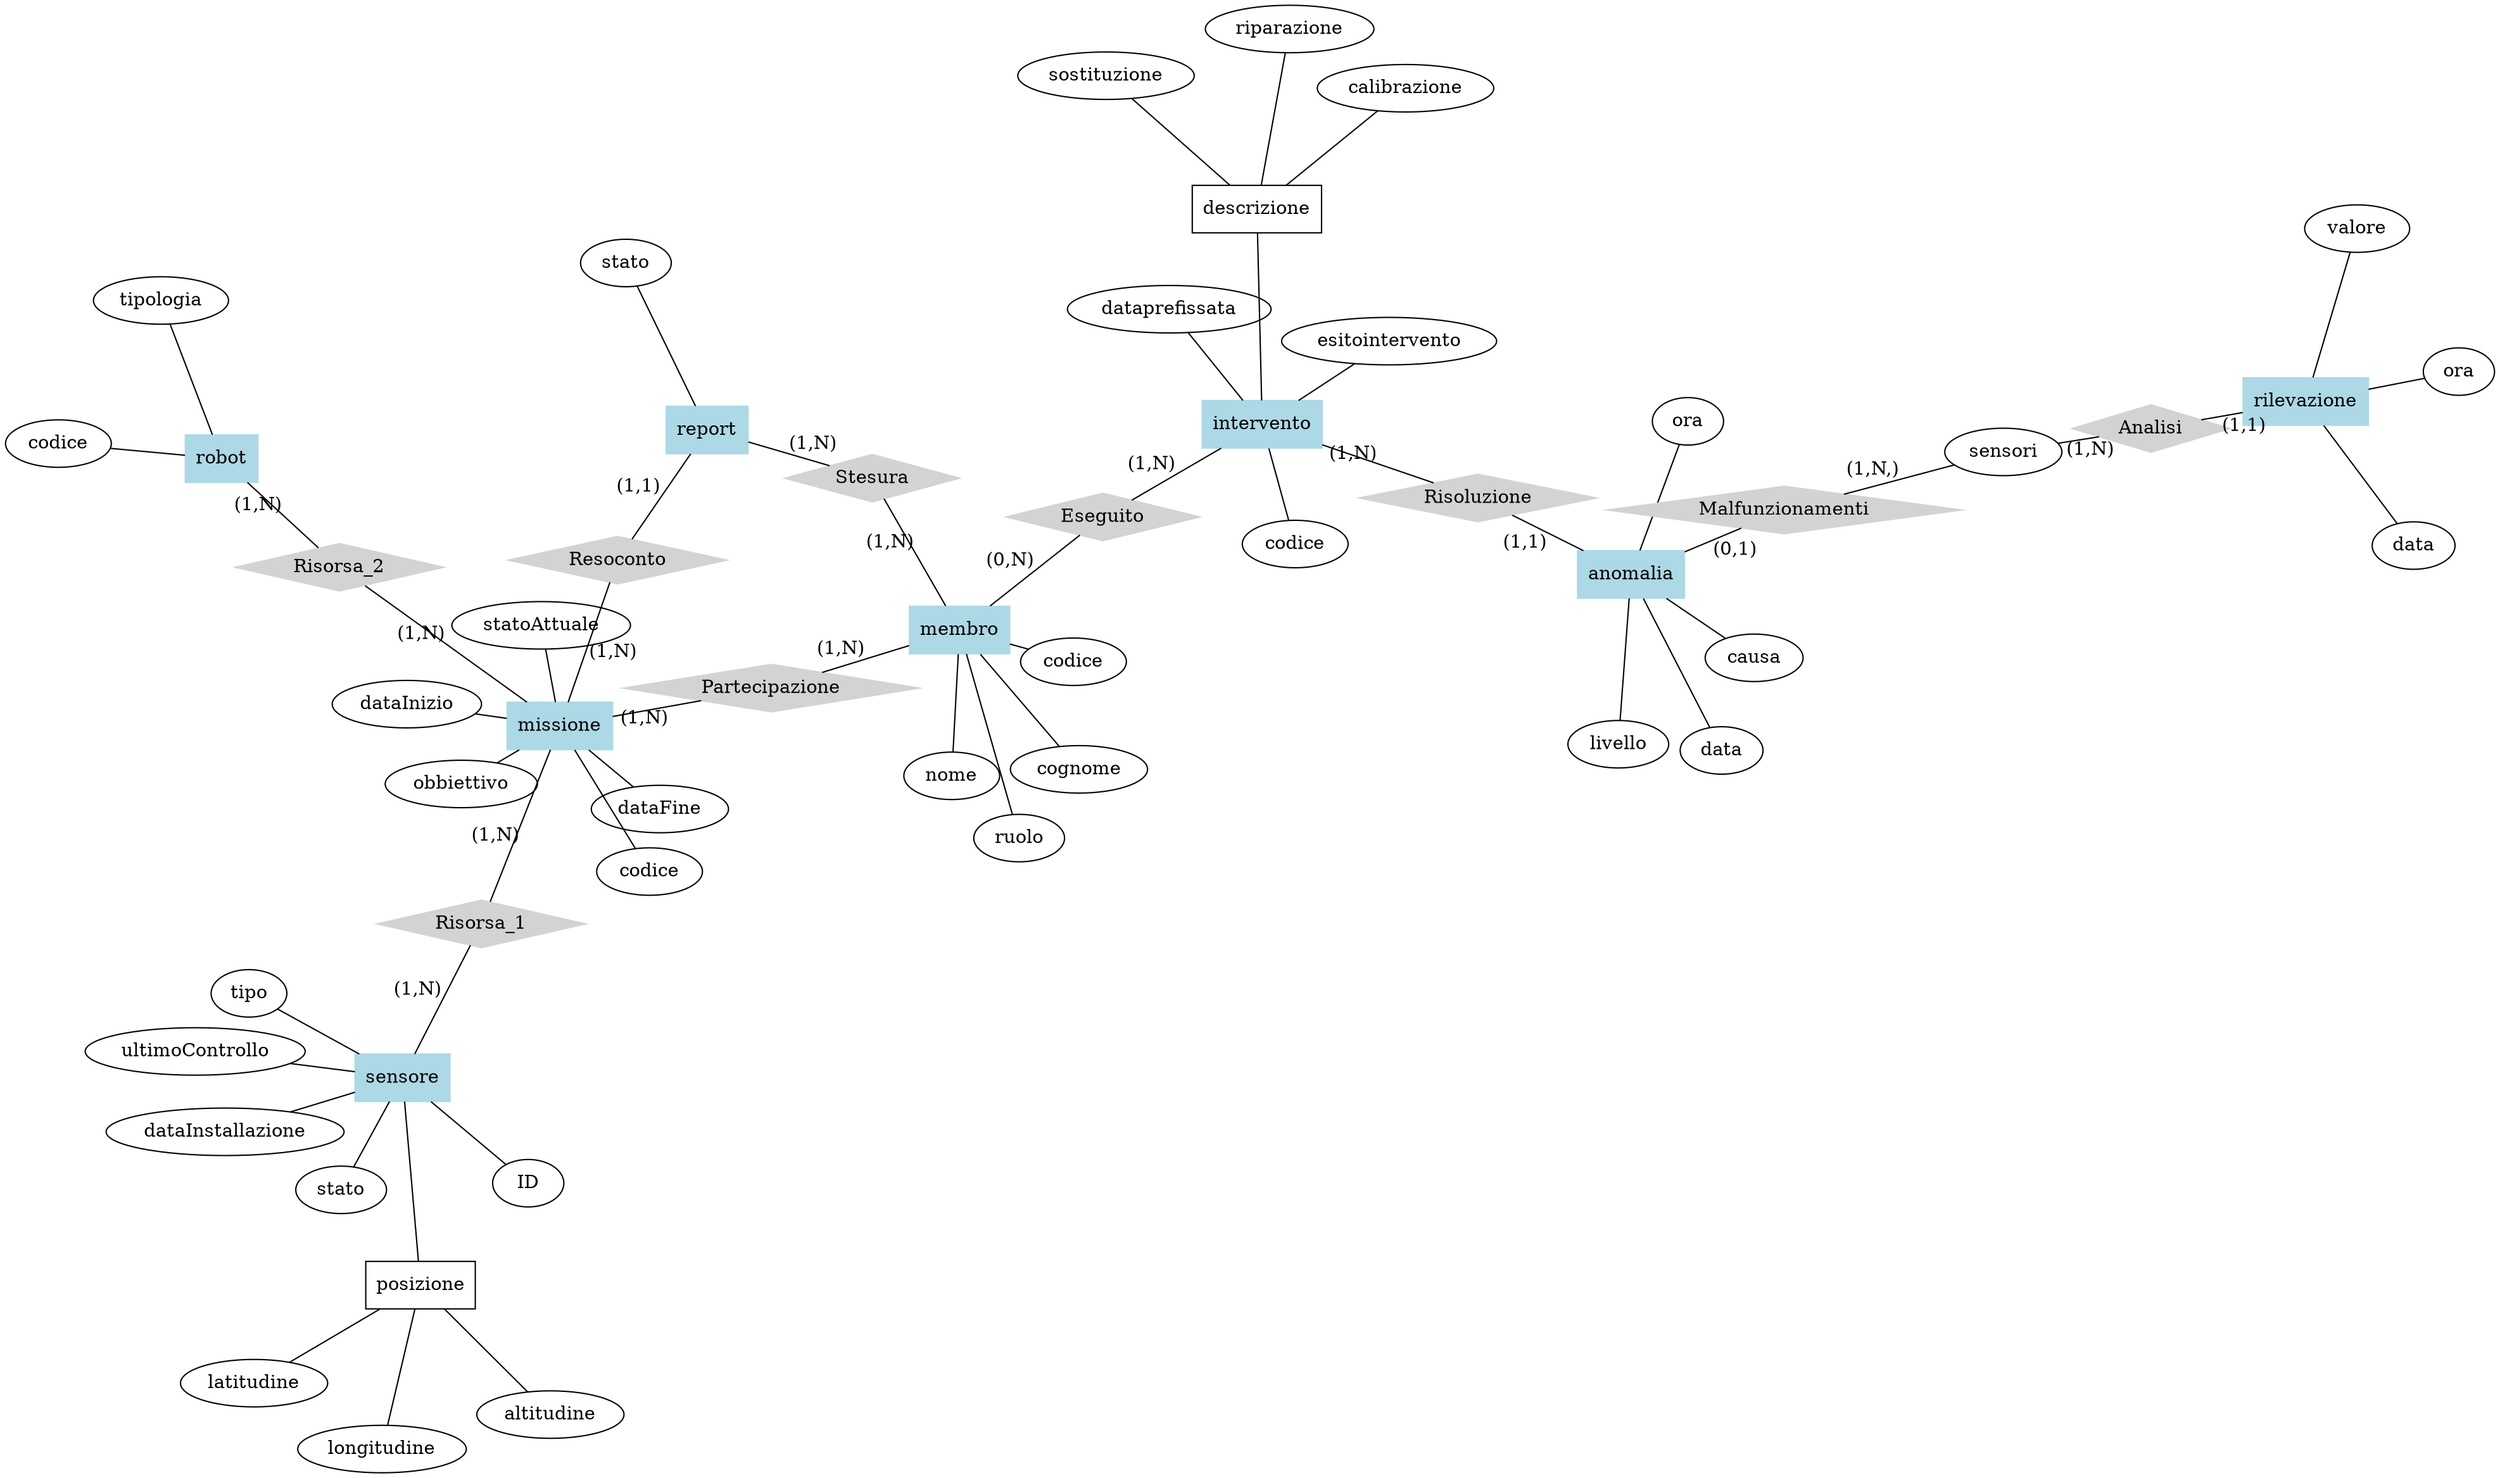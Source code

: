 graph ER {
    layout=neato;
    overlap=false;
    // Entità
    /// Missione
    missione[shape="box", style=filled, color="lightblue"];
    missione_codice[label="codice"];
    missione_obbiettivo[label="obbiettivo"];
    missione_statoattuale[label="statoAttuale"];
    missione_dataFine[label="dataFine"];
    missione_dataInizio[label="dataInizio"];
    missione -- missione_codice;
    missione -- missione_obbiettivo;
    missione -- missione_statoattuale;
    missione -- missione_dataFine;
    missione -- missione_dataInizio;
    /// Membri dell'Equipaggio
    membro[shape="box", style=filled, color="lightblue"];
    membro_codice[label="codice"];
    membro_nome[label="nome"];
    membro_cognome[label="cognome"];
    membro_ruolo[label="ruolo"];
    membro -- membro_codice;
    membro -- membro_nome;
    membro -- membro_cognome;
    membro -- membro_ruolo;
    /// Sensori
    sensore[shape="box", style=filled, color="lightblue"];
    sensore_ID[label="ID"];
    sensore_posizione[shape="box", label="posizione"];
    sensore_pos_latitudine[label="latitudine"];
    sensore_pos_longitudine[label="longitudine"];
    sensore_pos_altitudine[label="altitudine"];
    sensore_tipo[label="tipo"];
    sensore_dataInstallazione[label="dataInstallazione"];
    sensore_ultimoControllo[label="ultimoControllo"];
    sensore_stato[label="stato"];
    sensore -- sensore_ID;
    sensore -- sensore_posizione;
    sensore_posizione -- sensore_pos_latitudine;
    sensore_pos_longitudine -- sensore_posizione -- sensore_pos_altitudine;
    sensore -- sensore_tipo;
    sensore -- sensore_dataInstallazione;
    sensore -- sensore_ultimoControllo;
    sensore -- sensore_stato;
    /// Robot
    robot[shape="box", style=filled, color="lightblue"];
    robot_codice[label="codice"];
    robot_tipo[label="tipologia"];
    robot_codice -- robot -- robot_tipo;
    /// Rilevazione
    rilevazione[shape="box", style=filled, color="lightblue"];
    rilevazione_data[label="data"];
    rilevazione_ora[label="ora"];
    rilevazione_valore[label="valore"];
    rilevazione_data -- rilevazione -- rilevazione_ora;
    rilevazione -- rilevazione_valore;
    /// Anomalia
    anomalia[shape="box", style=filled, color="lightblue"];
    anomalia_data[label="data"];
    anomalia_ora[label="ora"];
    anomalia_causa[label="causa"];
    anomalia_livello[label="livello"];
    anomalia_data -- anomalia -- anomalia_ora;
    anomalia_causa -- anomalia -- anomalia_livello;
    /// Intervento
    intervento[shape="box", style=filled, color="lightblue"];
    intervento_codice[label="codice"];
    intervento_descrizione[shape="box", label="descrizione"];
    intervento_descrizione_riparazione[label="riparazione"];
    intervento_descrizione_calibrazione[label="calibrazione"];
    intervento_descrizione_sostituzione[label="sostituzione"];
    intervento_dataprefissata[label="dataprefissata"];
    intervento_esitointervento[label="esitointervento"];
    intervento -- intervento_codice;
    intervento -- intervento_descrizione;
    intervento_descrizione_riparazione -- intervento_descrizione -- intervento_descrizione_calibrazione;
    intervento_descrizione_sostituzione -- intervento_descrizione;
    intervento -- intervento_esitointervento;
    intervento -- intervento_dataprefissata;
    /// Report
    report[shape="box", style=filled, color="lightblue"];
    report_statomissione[label="stato"];
    report -- report_statomissione;
    // Relazioni
    /// Resoconto [missione (1,N) - report (1,1)]
    Resoconto[shape="diamond", style=filled, color="lightgray"];
    missione -- Resoconto[label="(1,N)"];
    Resoconto -- report[label="(1,1)"];
    ///Stesura [membro (1,N) - report (1,N)]
    Stesura[shape="diamond", style=filled, color="lightgray"];
    membro -- Stesura[label="(1,N)"];
    Stesura -- report[label="(1,N)"];
    ///Partecipazione [missione (1,N) - membro (1,N)]
    Partecipazione[shape="diamond", style=filled, color="lightgray"];
    missione -- Partecipazione[label="(1,N)"];
    Partecipazione -- membro[label="(1,N)"];
    ///Eseguito [intevento (1,N) - membro (0,N)]
    Eseguito[shape="diamond", style=filled, color="lightgray"];
    intervento -- Eseguito[label="(1,N)"];
    Eseguito -- membro[label="(0,N)"];
    ///Risorsa_1 [missione (1,N) - sensori (1,N)]
    Risorsa_1[shape="diamond", style=filled, color="lightgray"];
    missione -- Risorsa_1[label="(1,N)"];
    Risorsa_1 -- sensore[label="(1,N)"];
    ///Risorsa_2 [missione (1,N) - robot (1,N)]
    Risorsa_2[shape="diamond", style=filled, color="lightgray"];
    missione -- Risorsa_2[label="(1,N)"];
    Risorsa_2 -- robot[label="(1,N)"];
    ///Analisi [sensori (1,N) - rivelazioni (1,1)]
    Analisi[shape="diamond", style=filled, color="lightgray"];
    sensori -- Analisi[label="(1,N)"];
    Analisi -- rilevazione[label="(1,1)"];
    ///Malfunzionamenti [sensori (1,N) - anomalia (0,1)]
    Malfunzionamenti[shape="diamond", style=filled, color="lightgray"];
    sensori -- Malfunzionamenti[label="(1,N,)"];
    Malfunzionamenti -- anomalia[label="(0,1)"];
    ///Risoluzione [anomalia (1,1) - intevento (1,N,)]
    Risoluzione[shape="diamond", style=filled, color="lightgray"];
    anomalia -- Risoluzione[label="(1,1)"];
    Risoluzione -- intervento[label="(1,N)"];
    // Varie ed Eventuali
}
